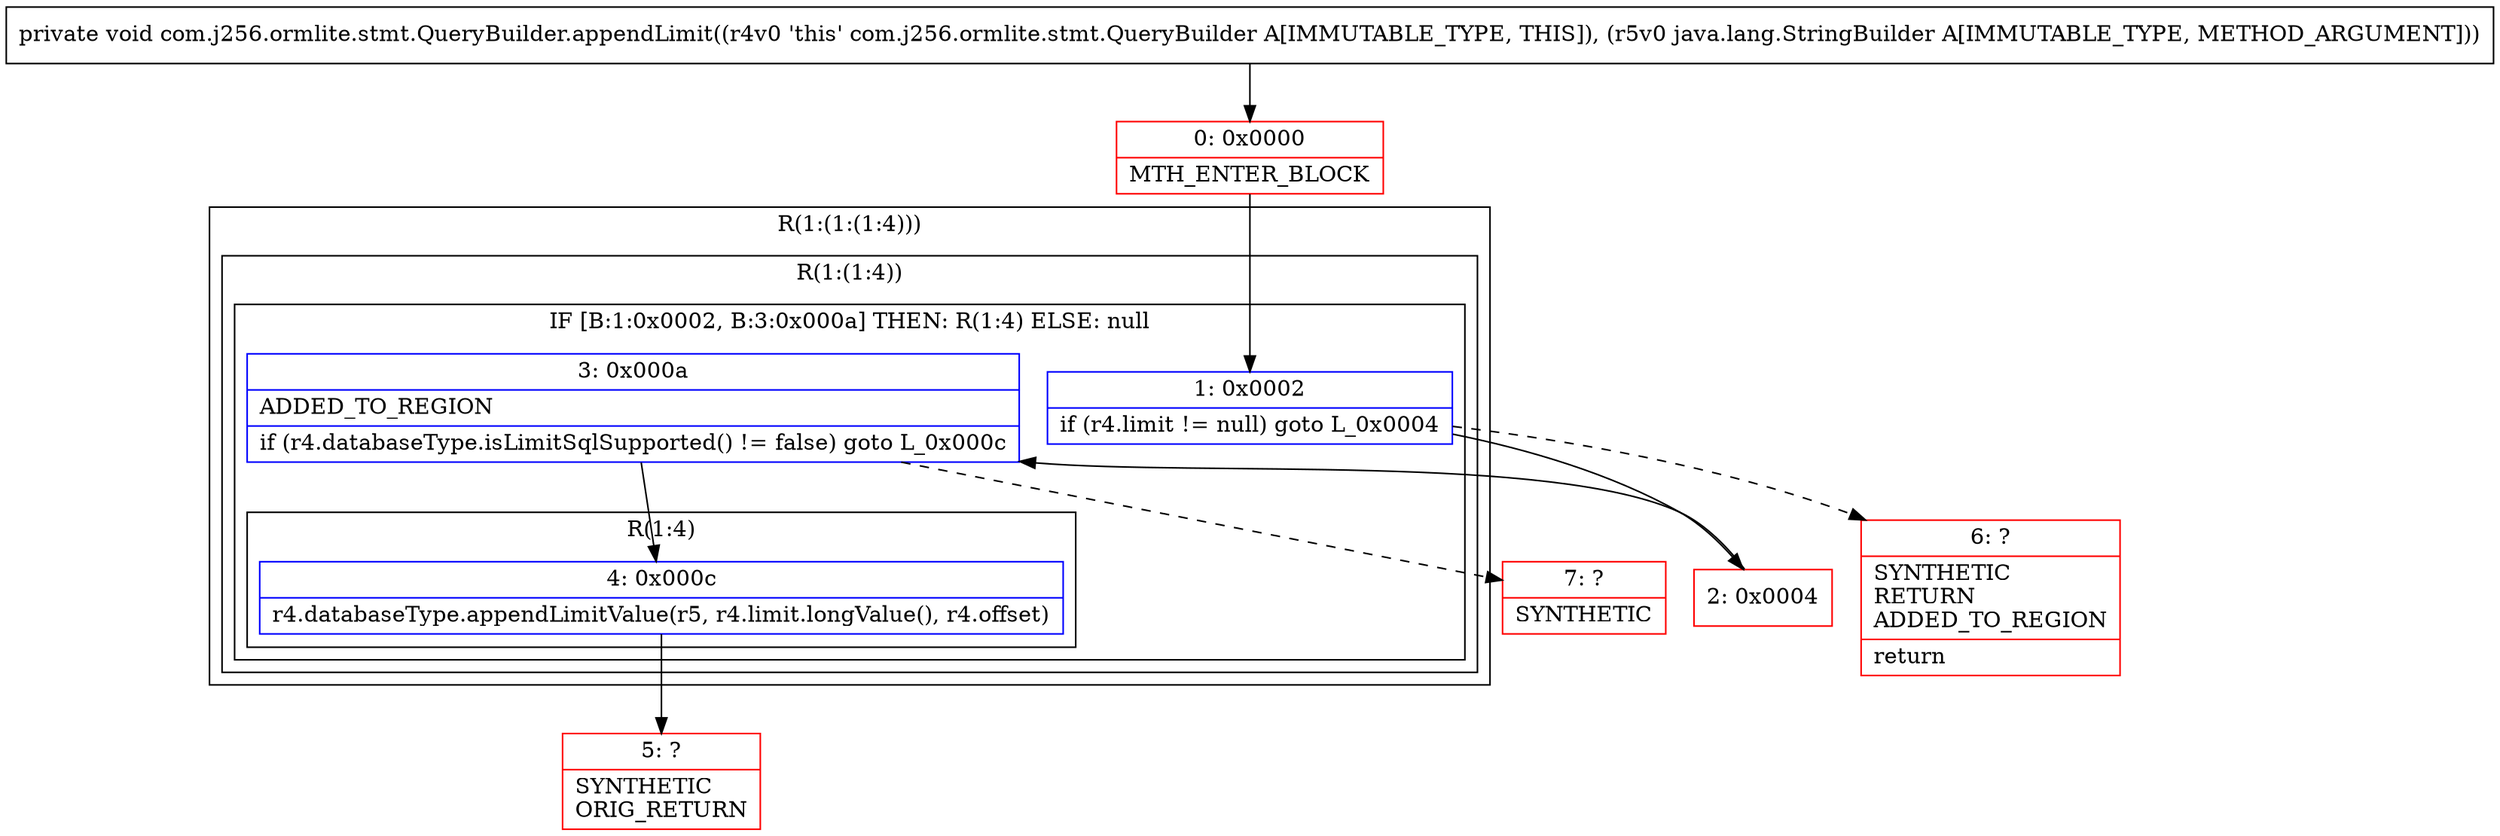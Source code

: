 digraph "CFG forcom.j256.ormlite.stmt.QueryBuilder.appendLimit(Ljava\/lang\/StringBuilder;)V" {
subgraph cluster_Region_827479665 {
label = "R(1:(1:(1:4)))";
node [shape=record,color=blue];
subgraph cluster_Region_1373965451 {
label = "R(1:(1:4))";
node [shape=record,color=blue];
subgraph cluster_IfRegion_2093857764 {
label = "IF [B:1:0x0002, B:3:0x000a] THEN: R(1:4) ELSE: null";
node [shape=record,color=blue];
Node_1 [shape=record,label="{1\:\ 0x0002|if (r4.limit != null) goto L_0x0004\l}"];
Node_3 [shape=record,label="{3\:\ 0x000a|ADDED_TO_REGION\l|if (r4.databaseType.isLimitSqlSupported() != false) goto L_0x000c\l}"];
subgraph cluster_Region_20716386 {
label = "R(1:4)";
node [shape=record,color=blue];
Node_4 [shape=record,label="{4\:\ 0x000c|r4.databaseType.appendLimitValue(r5, r4.limit.longValue(), r4.offset)\l}"];
}
}
}
}
Node_0 [shape=record,color=red,label="{0\:\ 0x0000|MTH_ENTER_BLOCK\l}"];
Node_2 [shape=record,color=red,label="{2\:\ 0x0004}"];
Node_5 [shape=record,color=red,label="{5\:\ ?|SYNTHETIC\lORIG_RETURN\l}"];
Node_6 [shape=record,color=red,label="{6\:\ ?|SYNTHETIC\lRETURN\lADDED_TO_REGION\l|return\l}"];
Node_7 [shape=record,color=red,label="{7\:\ ?|SYNTHETIC\l}"];
MethodNode[shape=record,label="{private void com.j256.ormlite.stmt.QueryBuilder.appendLimit((r4v0 'this' com.j256.ormlite.stmt.QueryBuilder A[IMMUTABLE_TYPE, THIS]), (r5v0 java.lang.StringBuilder A[IMMUTABLE_TYPE, METHOD_ARGUMENT])) }"];
MethodNode -> Node_0;
Node_1 -> Node_2;
Node_1 -> Node_6[style=dashed];
Node_3 -> Node_4;
Node_3 -> Node_7[style=dashed];
Node_4 -> Node_5;
Node_0 -> Node_1;
Node_2 -> Node_3;
}

